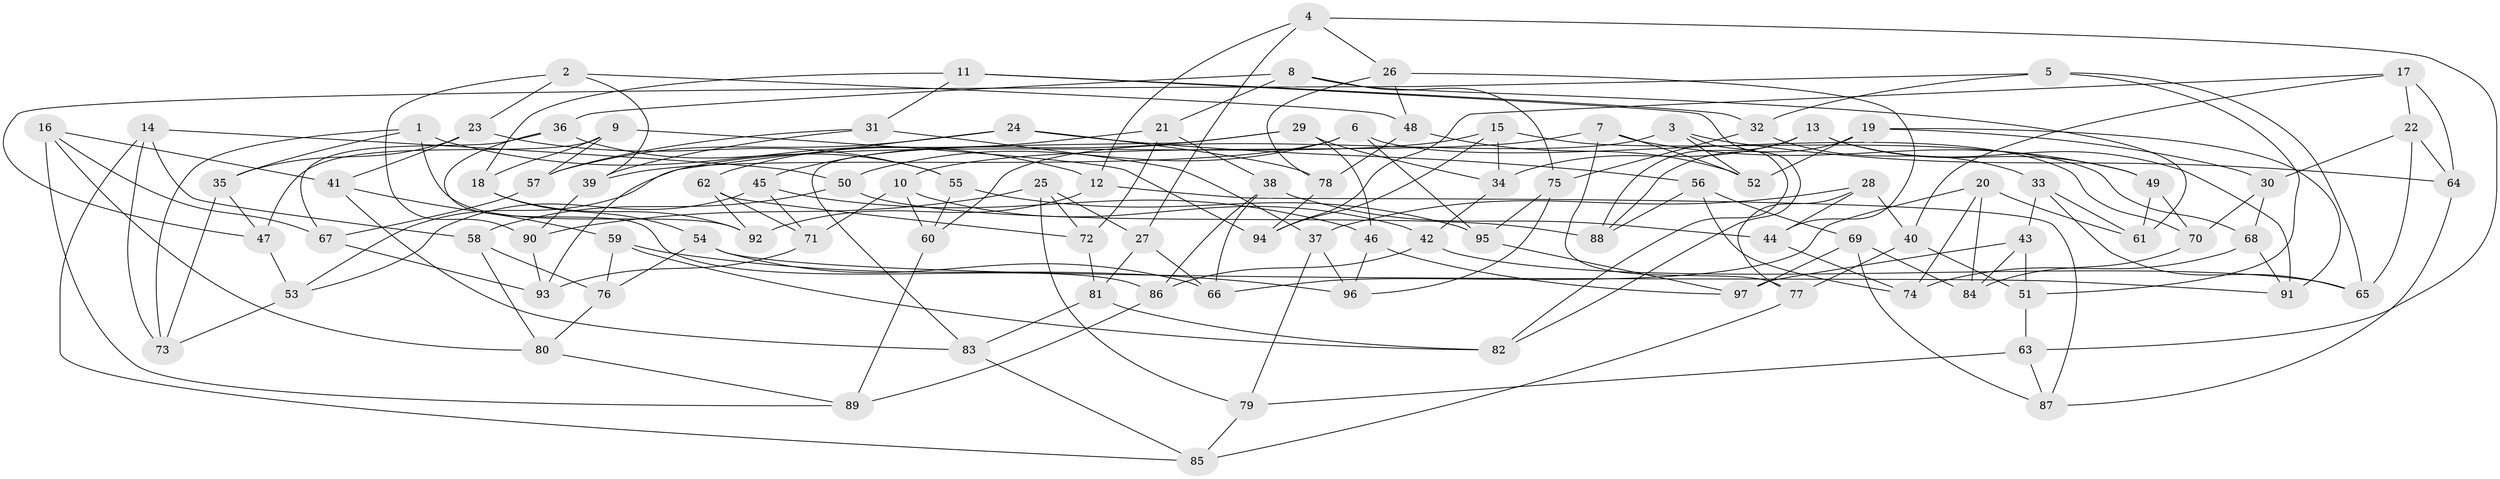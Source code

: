 // Generated by graph-tools (version 1.1) at 2025/58/03/09/25 04:58:29]
// undirected, 97 vertices, 194 edges
graph export_dot {
graph [start="1"]
  node [color=gray90,style=filled];
  1;
  2;
  3;
  4;
  5;
  6;
  7;
  8;
  9;
  10;
  11;
  12;
  13;
  14;
  15;
  16;
  17;
  18;
  19;
  20;
  21;
  22;
  23;
  24;
  25;
  26;
  27;
  28;
  29;
  30;
  31;
  32;
  33;
  34;
  35;
  36;
  37;
  38;
  39;
  40;
  41;
  42;
  43;
  44;
  45;
  46;
  47;
  48;
  49;
  50;
  51;
  52;
  53;
  54;
  55;
  56;
  57;
  58;
  59;
  60;
  61;
  62;
  63;
  64;
  65;
  66;
  67;
  68;
  69;
  70;
  71;
  72;
  73;
  74;
  75;
  76;
  77;
  78;
  79;
  80;
  81;
  82;
  83;
  84;
  85;
  86;
  87;
  88;
  89;
  90;
  91;
  92;
  93;
  94;
  95;
  96;
  97;
  1 -- 73;
  1 -- 92;
  1 -- 12;
  1 -- 35;
  2 -- 23;
  2 -- 48;
  2 -- 90;
  2 -- 39;
  3 -- 60;
  3 -- 64;
  3 -- 82;
  3 -- 52;
  4 -- 27;
  4 -- 63;
  4 -- 26;
  4 -- 12;
  5 -- 51;
  5 -- 65;
  5 -- 32;
  5 -- 47;
  6 -- 70;
  6 -- 39;
  6 -- 95;
  6 -- 50;
  7 -- 77;
  7 -- 52;
  7 -- 49;
  7 -- 10;
  8 -- 75;
  8 -- 36;
  8 -- 61;
  8 -- 21;
  9 -- 47;
  9 -- 18;
  9 -- 94;
  9 -- 57;
  10 -- 60;
  10 -- 42;
  10 -- 71;
  11 -- 32;
  11 -- 82;
  11 -- 18;
  11 -- 31;
  12 -- 87;
  12 -- 92;
  13 -- 49;
  13 -- 34;
  13 -- 88;
  13 -- 91;
  14 -- 85;
  14 -- 58;
  14 -- 50;
  14 -- 73;
  15 -- 68;
  15 -- 94;
  15 -- 34;
  15 -- 53;
  16 -- 80;
  16 -- 67;
  16 -- 89;
  16 -- 41;
  17 -- 64;
  17 -- 22;
  17 -- 40;
  17 -- 94;
  18 -- 54;
  18 -- 92;
  19 -- 52;
  19 -- 30;
  19 -- 91;
  19 -- 88;
  20 -- 61;
  20 -- 84;
  20 -- 66;
  20 -- 74;
  21 -- 62;
  21 -- 72;
  21 -- 38;
  22 -- 64;
  22 -- 65;
  22 -- 30;
  23 -- 35;
  23 -- 55;
  23 -- 41;
  24 -- 93;
  24 -- 56;
  24 -- 78;
  24 -- 57;
  25 -- 79;
  25 -- 27;
  25 -- 90;
  25 -- 72;
  26 -- 78;
  26 -- 44;
  26 -- 48;
  27 -- 66;
  27 -- 81;
  28 -- 77;
  28 -- 44;
  28 -- 37;
  28 -- 40;
  29 -- 46;
  29 -- 83;
  29 -- 34;
  29 -- 45;
  30 -- 70;
  30 -- 68;
  31 -- 57;
  31 -- 39;
  31 -- 37;
  32 -- 33;
  32 -- 75;
  33 -- 61;
  33 -- 43;
  33 -- 65;
  34 -- 42;
  35 -- 47;
  35 -- 73;
  36 -- 86;
  36 -- 55;
  36 -- 67;
  37 -- 96;
  37 -- 79;
  38 -- 86;
  38 -- 44;
  38 -- 66;
  39 -- 90;
  40 -- 51;
  40 -- 77;
  41 -- 83;
  41 -- 59;
  42 -- 86;
  42 -- 65;
  43 -- 84;
  43 -- 97;
  43 -- 51;
  44 -- 74;
  45 -- 46;
  45 -- 71;
  45 -- 53;
  46 -- 96;
  46 -- 97;
  47 -- 53;
  48 -- 52;
  48 -- 78;
  49 -- 70;
  49 -- 61;
  50 -- 58;
  50 -- 88;
  51 -- 63;
  53 -- 73;
  54 -- 66;
  54 -- 91;
  54 -- 76;
  55 -- 95;
  55 -- 60;
  56 -- 88;
  56 -- 74;
  56 -- 69;
  57 -- 67;
  58 -- 76;
  58 -- 80;
  59 -- 96;
  59 -- 76;
  59 -- 82;
  60 -- 89;
  62 -- 72;
  62 -- 92;
  62 -- 71;
  63 -- 87;
  63 -- 79;
  64 -- 87;
  67 -- 93;
  68 -- 91;
  68 -- 74;
  69 -- 87;
  69 -- 97;
  69 -- 84;
  70 -- 84;
  71 -- 93;
  72 -- 81;
  75 -- 96;
  75 -- 95;
  76 -- 80;
  77 -- 85;
  78 -- 94;
  79 -- 85;
  80 -- 89;
  81 -- 82;
  81 -- 83;
  83 -- 85;
  86 -- 89;
  90 -- 93;
  95 -- 97;
}

